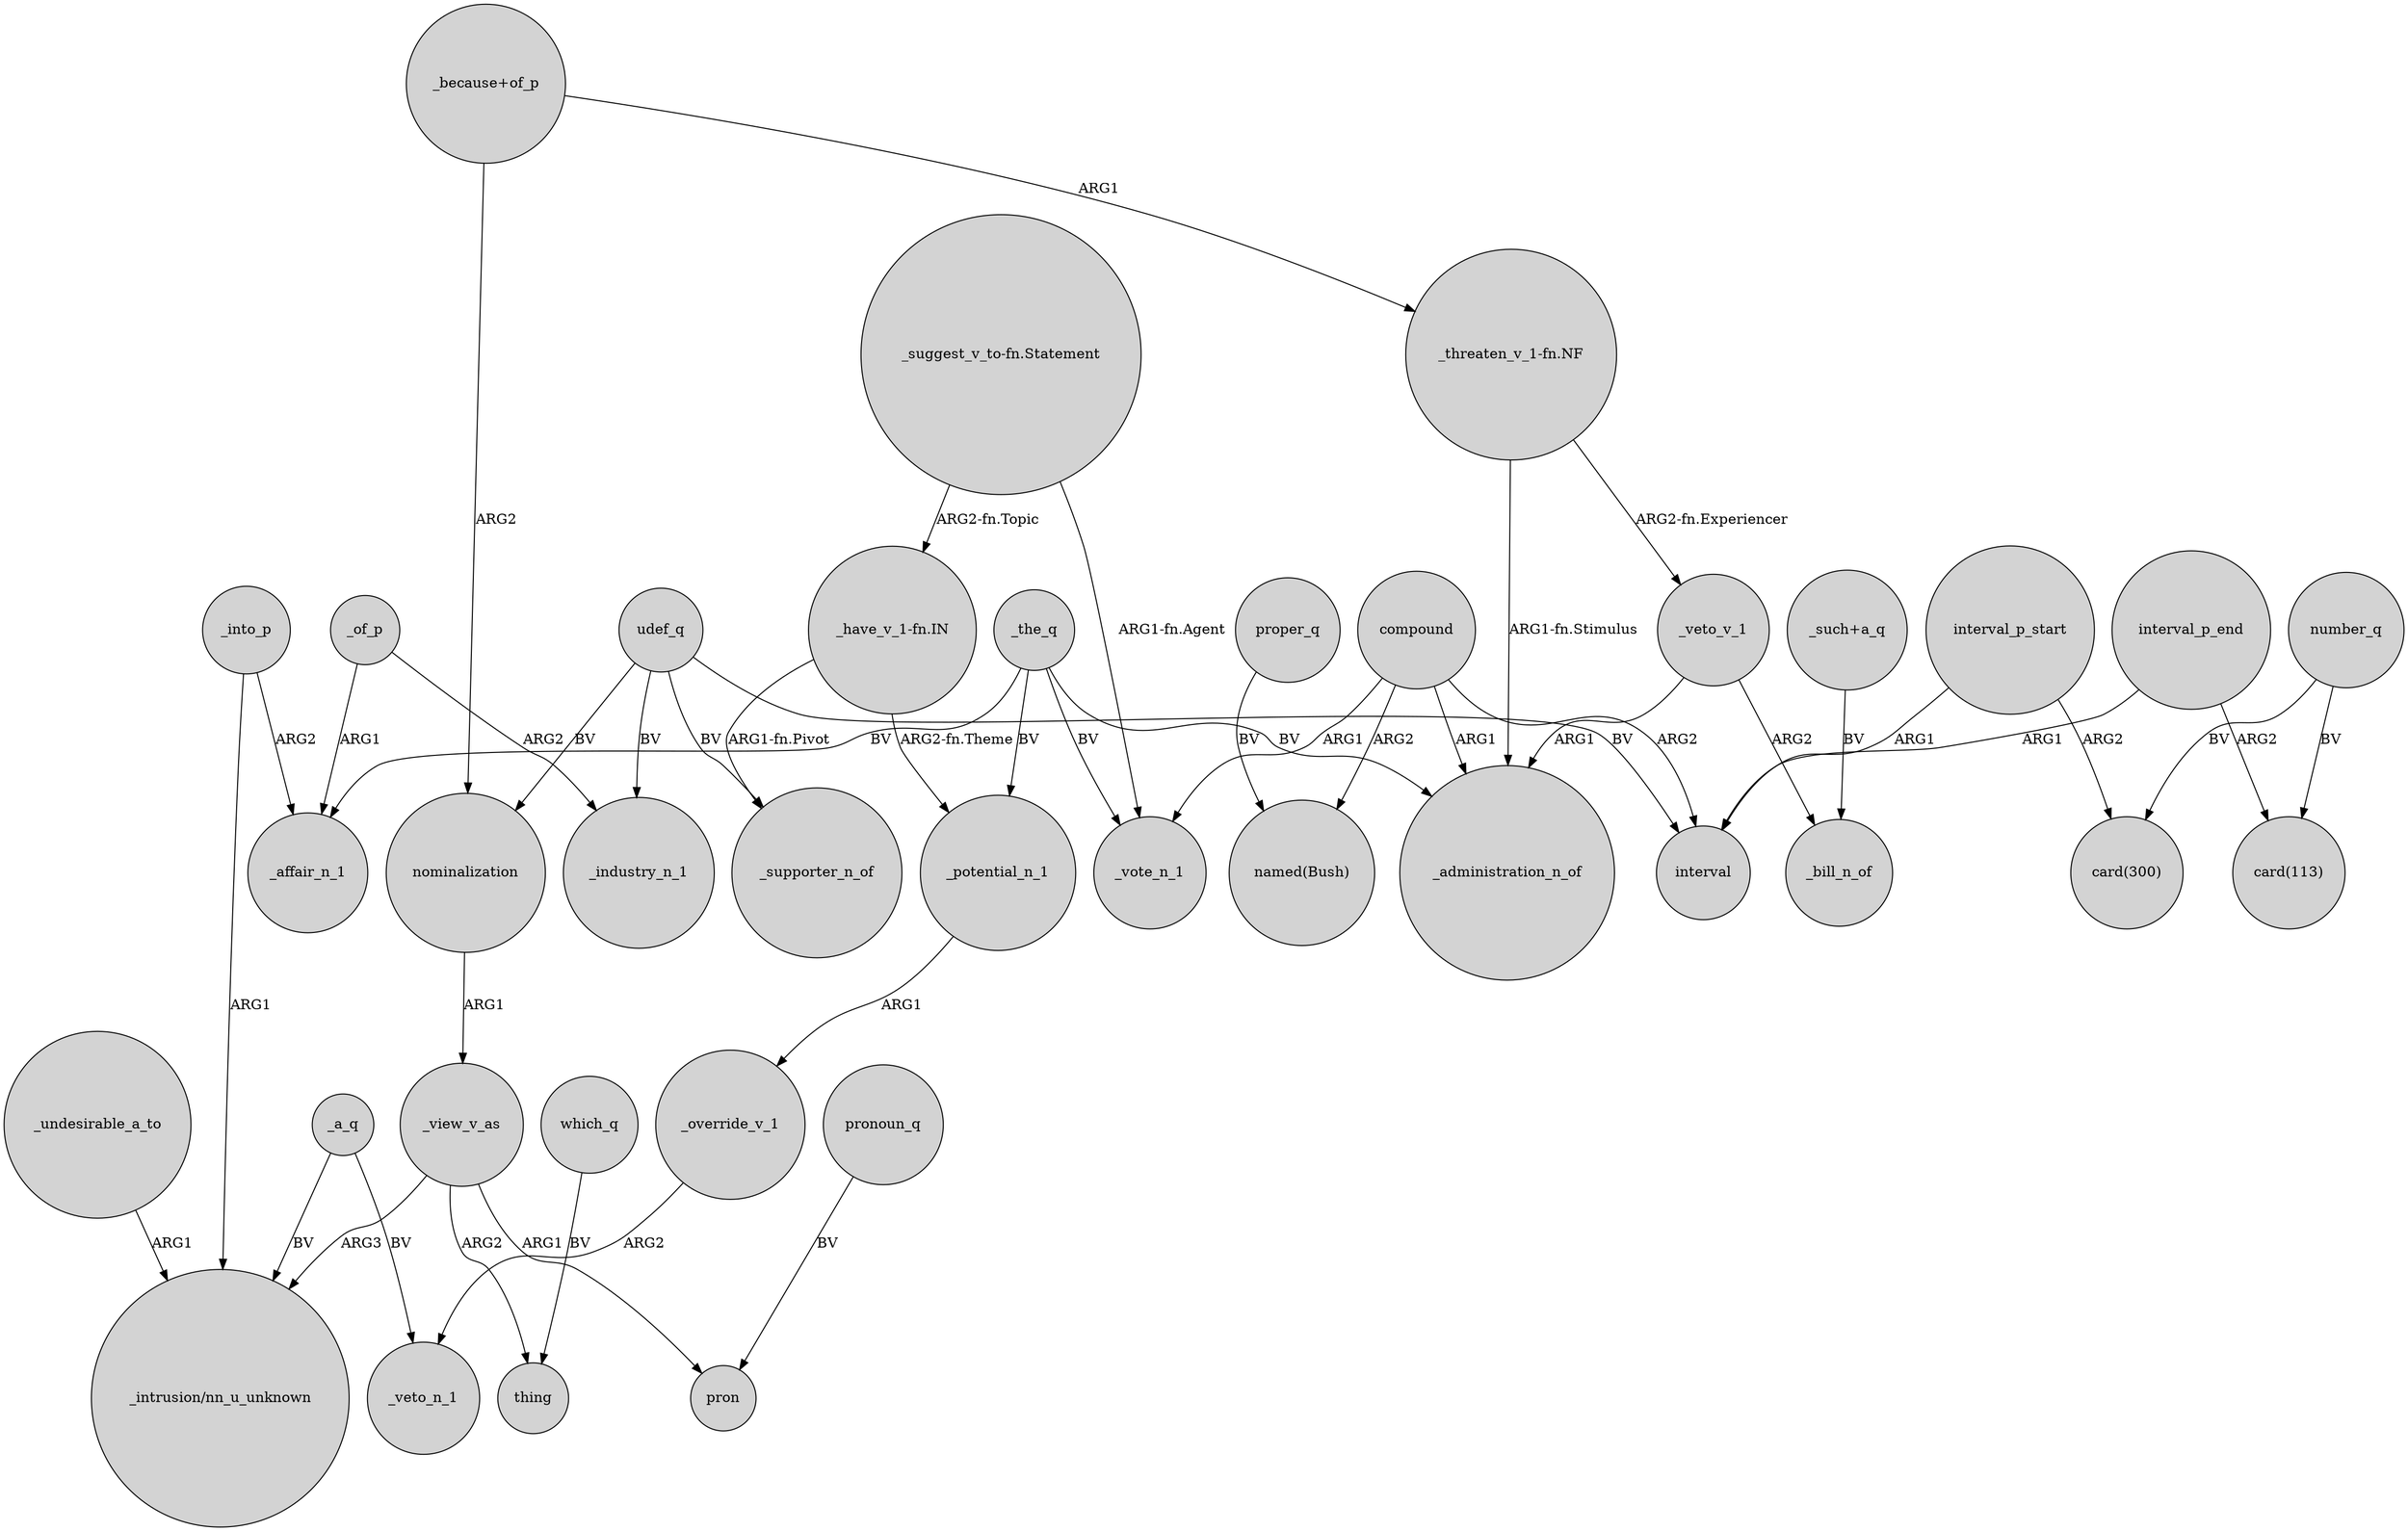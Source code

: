 digraph {
	node [shape=circle style=filled]
	_into_p -> "_intrusion/nn_u_unknown" [label=ARG1]
	_the_q -> _potential_n_1 [label=BV]
	udef_q -> _supporter_n_of [label=BV]
	"_threaten_v_1-fn.NF" -> _veto_v_1 [label="ARG2-fn.Experiencer"]
	"_suggest_v_to-fn.Statement" -> _vote_n_1 [label="ARG1-fn.Agent"]
	compound -> "named(Bush)" [label=ARG2]
	number_q -> "card(300)" [label=BV]
	"_suggest_v_to-fn.Statement" -> "_have_v_1-fn.IN" [label="ARG2-fn.Topic"]
	_potential_n_1 -> _override_v_1 [label=ARG1]
	_veto_v_1 -> _administration_n_of [label=ARG1]
	compound -> _administration_n_of [label=ARG1]
	_view_v_as -> thing [label=ARG2]
	_the_q -> _vote_n_1 [label=BV]
	_view_v_as -> "_intrusion/nn_u_unknown" [label=ARG3]
	_view_v_as -> pron [label=ARG1]
	udef_q -> interval [label=BV]
	_a_q -> "_intrusion/nn_u_unknown" [label=BV]
	interval_p_start -> "card(300)" [label=ARG2]
	_of_p -> _industry_n_1 [label=ARG2]
	interval_p_end -> "card(113)" [label=ARG2]
	_into_p -> _affair_n_1 [label=ARG2]
	pronoun_q -> pron [label=BV]
	_override_v_1 -> _veto_n_1 [label=ARG2]
	_undesirable_a_to -> "_intrusion/nn_u_unknown" [label=ARG1]
	interval_p_start -> interval [label=ARG1]
	compound -> interval [label=ARG2]
	_the_q -> _affair_n_1 [label=BV]
	"_have_v_1-fn.IN" -> _potential_n_1 [label="ARG2-fn.Theme"]
	proper_q -> "named(Bush)" [label=BV]
	"_because+of_p" -> "_threaten_v_1-fn.NF" [label=ARG1]
	number_q -> "card(113)" [label=BV]
	udef_q -> nominalization [label=BV]
	"_threaten_v_1-fn.NF" -> _administration_n_of [label="ARG1-fn.Stimulus"]
	_of_p -> _affair_n_1 [label=ARG1]
	interval_p_end -> interval [label=ARG1]
	_a_q -> _veto_n_1 [label=BV]
	"_have_v_1-fn.IN" -> _supporter_n_of [label="ARG1-fn.Pivot"]
	nominalization -> _view_v_as [label=ARG1]
	_the_q -> _administration_n_of [label=BV]
	_veto_v_1 -> _bill_n_of [label=ARG2]
	compound -> _vote_n_1 [label=ARG1]
	udef_q -> _industry_n_1 [label=BV]
	"_because+of_p" -> nominalization [label=ARG2]
	"_such+a_q" -> _bill_n_of [label=BV]
	which_q -> thing [label=BV]
}
